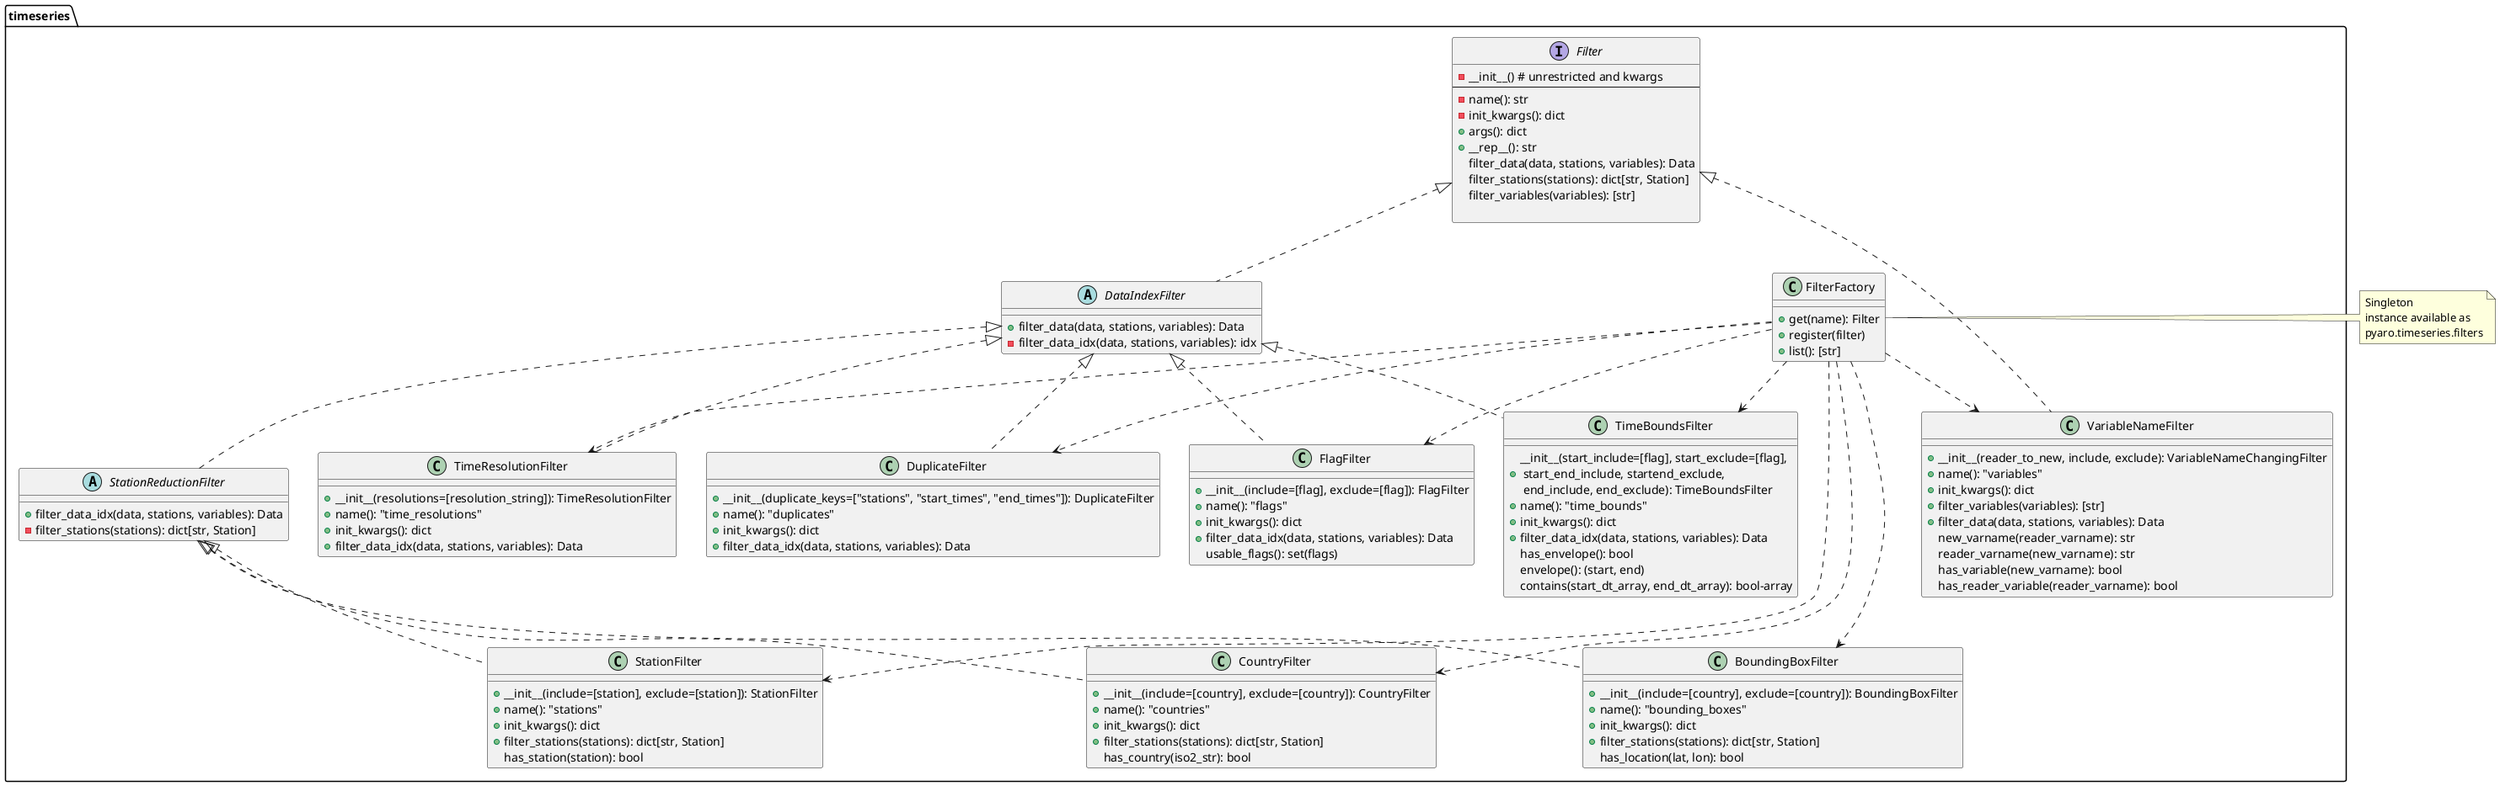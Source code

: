 @startuml Filter

class timeseries.FilterFactory {
    +get(name): Filter
    +register(filter)
    +list(): [str]
}
note right of timeseries.FilterFactory
  Singleton
  instance available as
  pyaro.timeseries.filters
end note

interface timeseries.Filter {
  - __init__() # unrestricted and kwargs
  --
  - name(): str
  - init_kwargs(): dict
  + args(): dict
  + __rep__(): str
   filter_data(data, stations, variables): Data
   filter_stations(stations): dict[str, Station]
   filter_variables(variables): [str]

}

class timeseries.VariableNameFilter {
  + __init__(reader_to_new, include, exclude): VariableNameChangingFilter
  + name(): "variables"
  + init_kwargs(): dict
  + filter_variables(variables): [str]
  + filter_data(data, stations, variables): Data
    new_varname(reader_varname): str
    reader_varname(new_varname): str
    has_variable(new_varname): bool
    has_reader_variable(reader_varname): bool
}

abstract class timeseries.DataIndexFilter {
  + filter_data(data, stations, variables): Data
  - filter_data_idx(data, stations, variables): idx
}


abstract class timeseries.StationReductionFilter {
  + filter_data_idx(data, stations, variables): Data
  - filter_stations(stations): dict[str, Station]
}

class timeseries.StationFilter {
  + __init__(include=[station], exclude=[station]): StationFilter
  + name(): "stations"
  + init_kwargs(): dict
  + filter_stations(stations): dict[str, Station]
  has_station(station): bool
}

class timeseries.CountryFilter {
  + __init__(include=[country], exclude=[country]): CountryFilter
  + name(): "countries"
  + init_kwargs(): dict
  + filter_stations(stations): dict[str, Station]
  has_country(iso2_str): bool
}

class timeseries.BoundingBoxFilter {
  + __init__(include=[country], exclude=[country]): BoundingBoxFilter
  + name(): "bounding_boxes"
  + init_kwargs(): dict
  + filter_stations(stations): dict[str, Station]
  has_location(lat, lon): bool
}

class timeseries.TimeBoundsFilter {
  + __init__(start_include=[flag], start_exclude=[flag],\n start_end_include, startend_exclude,\n end_include, end_exclude): TimeBoundsFilter
  + name(): "time_bounds"
  + init_kwargs(): dict
  + filter_data_idx(data, stations, variables): Data
  has_envelope(): bool
  envelope(): (start, end)
  contains(start_dt_array, end_dt_array): bool-array
}

class timeseries.TimeResolutionFilter {
  + __init__(resolutions=[resolution_string]): TimeResolutionFilter
  + name(): "time_resolutions"
  + init_kwargs(): dict
  + filter_data_idx(data, stations, variables): Data
}

class timeseries.DuplicateFilter {
  + __init__(duplicate_keys=["stations", "start_times", "end_times"]): DuplicateFilter
  + name(): "duplicates"
  + init_kwargs(): dict
  + filter_data_idx(data, stations, variables): Data
}

class timeseries.FlagFilter {
  + __init__(include=[flag], exclude=[flag]): FlagFilter
  + name(): "flags"
  + init_kwargs(): dict
  + filter_data_idx(data, stations, variables): Data
  usable_flags(): set(flags)
}


timeseries.Filter <|.. timeseries.VariableNameFilter
timeseries.Filter <|.. timeseries.DataIndexFilter
timeseries.DataIndexFilter <|.. timeseries.StationReductionFilter
timeseries.StationReductionFilter <|.. timeseries.StationFilter
timeseries.StationReductionFilter <|.. timeseries.CountryFilter
timeseries.StationReductionFilter <|.. timeseries.BoundingBoxFilter
timeseries.DataIndexFilter <|.. timeseries.TimeBoundsFilter
timeseries.DataIndexFilter <|.. timeseries.TimeResolutionFilter
timeseries.DataIndexFilter <|.. timeseries.DuplicateFilter
timeseries.DataIndexFilter <|.. timeseries.FlagFilter

timeseries.FilterFactory ..> timeseries.VariableNameFilter
timeseries.FilterFactory ..> timeseries.StationFilter
timeseries.FilterFactory ..> timeseries.CountryFilter
timeseries.FilterFactory ..> timeseries.BoundingBoxFilter
timeseries.FilterFactory ..> timeseries.TimeBoundsFilter
timeseries.FilterFactory ..> timeseries.TimeResolutionFilter
timeseries.FilterFactory ..> timeseries.DuplicateFilter
timeseries.FilterFactory ..> timeseries.FlagFilter
